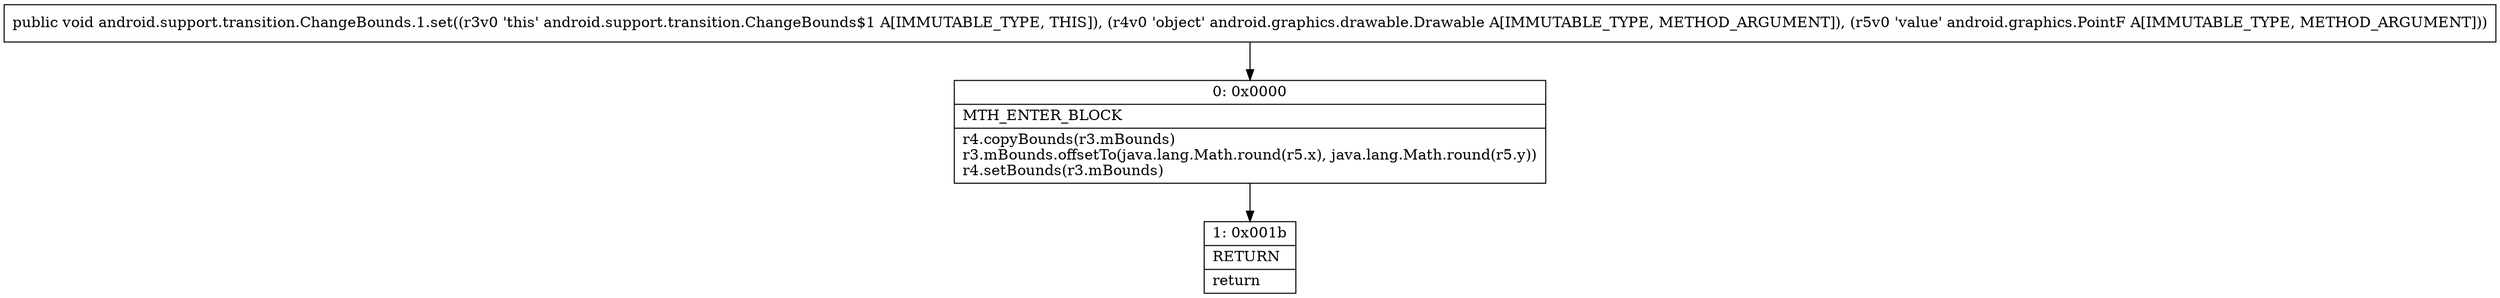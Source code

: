 digraph "CFG forandroid.support.transition.ChangeBounds.1.set(Landroid\/graphics\/drawable\/Drawable;Landroid\/graphics\/PointF;)V" {
Node_0 [shape=record,label="{0\:\ 0x0000|MTH_ENTER_BLOCK\l|r4.copyBounds(r3.mBounds)\lr3.mBounds.offsetTo(java.lang.Math.round(r5.x), java.lang.Math.round(r5.y))\lr4.setBounds(r3.mBounds)\l}"];
Node_1 [shape=record,label="{1\:\ 0x001b|RETURN\l|return\l}"];
MethodNode[shape=record,label="{public void android.support.transition.ChangeBounds.1.set((r3v0 'this' android.support.transition.ChangeBounds$1 A[IMMUTABLE_TYPE, THIS]), (r4v0 'object' android.graphics.drawable.Drawable A[IMMUTABLE_TYPE, METHOD_ARGUMENT]), (r5v0 'value' android.graphics.PointF A[IMMUTABLE_TYPE, METHOD_ARGUMENT])) }"];
MethodNode -> Node_0;
Node_0 -> Node_1;
}

